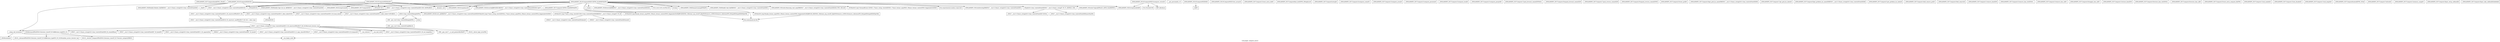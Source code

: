 digraph "Call graph: compute_msd.ll" {
	label="Call graph: compute_msd.ll";

	Node0x561569fef9d0 [shape=record,label="{_ZN9LAMMPS_NS7Compute4lockEPNS_3FixEll}"];
	Node0x561569fb66b0 [shape=record,label="{_ZN9LAMMPS_NS10ComputeMSDC2EPNS_6LAMMPSEiPPc}"];
	Node0x561569fb66b0 -> Node0x561569f7d640;
	Node0x561569fb66b0 -> Node0x561569f7db90;
	Node0x561569fb66b0 -> Node0x561569ffaff0;
	Node0x561569fb66b0 -> Node0x561569f8cd90;
	Node0x561569fb66b0 -> Node0x561569f94c20;
	Node0x561569fb66b0 -> Node0x561569fc77a0;
	Node0x561569fb66b0 -> Node0x56156a012e40;
	Node0x561569fb66b0 -> Node0x561569f7ec50;
	Node0x561569fb66b0 -> Node0x561569fb46b0;
	Node0x561569fb66b0 -> Node0x561569fb12c0;
	Node0x561569fb66b0 -> Node0x561569f7d3f0;
	Node0x561569fb66b0 -> Node0x561569fcf6c0;
	Node0x561569fb66b0 -> Node0x561569f79fc0;
	Node0x561569fb66b0 -> Node0x561569f79e40;
	Node0x561569fb66b0 -> Node0x561569f789e0;
	Node0x561569fb66b0 -> Node0x561569f79d40;
	Node0x561569fb66b0 -> Node0x561569f7ecc0;
	Node0x561569fb66b0 -> Node0x561569f7ee70;
	Node0x561569fb66b0 -> Node0x561569f7a050;
	Node0x561569fb66b0 -> Node0x561569f3a2d0;
	Node0x561569fb66b0 -> Node0x561569fba310;
	Node0x561569fb66b0 -> Node0x56156a0130e0;
	Node0x561569fb66b0 -> Node0x561569f9b870;
	Node0x561569fb66b0 -> Node0x561569faf040;
	Node0x561569fb66b0 -> Node0x561569fd8b50;
	Node0x561569f7ecc0 [shape=record,label="{_ZN3fmt6v9_lmp7vformatB5cxx11ENS0_17basic_string_viewIcEENS0_17basic_format_argsINS0_20basic_format_contextINS0_8appenderEcEEEE}"];
	Node0x561569f7d640 [shape=record,label="{_ZN9LAMMPS_NS7ComputeC2EPNS_6LAMMPSEiPPc}"];
	Node0x561569fc77a0 [shape=record,label="{_ZN9LAMMPS_NS5Error3allERKNSt7__cxx1112basic_stringIcSt11char_traitsIcESaIcEEEiS8_}"];
	Node0x561569f7db90 [shape=record,label="{_ZNSaIcEC1Ev}"];
	Node0x561569ffaff0 [shape=record,label="{_ZNSt7__cxx1112basic_stringIcSt11char_traitsIcESaIcEEC2IS3_EEPKcRKS3_}"];
	Node0x561569ffaff0 -> Node0x561569f8a180;
	Node0x561569ffaff0 -> Node0x561569f91640;
	Node0x561569ffaff0 -> Node0x561569fba310;
	Node0x561569ffaff0 -> Node0x561569f92720;
	Node0x561569ffaff0 -> Node0x561569f92af0;
	Node0x56156a01fdf0 [shape=record,label="{__gxx_personality_v0}"];
	Node0x56156a012e40 [shape=record,label="{_ZNSt7__cxx1112basic_stringIcSt11char_traitsIcESaIcEED1Ev}"];
	Node0x561569f7ec50 [shape=record,label="{_ZNSaIcED1Ev}"];
	Node0x561569f7d3f0 [shape=record,label="{strcmp}"];
	Node0x561569f79d40 [shape=record,label="{_ZN9LAMMPS_NS5utils16missing_cmd_argsERKNSt7__cxx1112basic_stringIcSt11char_traitsIcESaIcEEEiS8_PNS_5ErrorE}"];
	Node0x561569fd8b50 [shape=record,label="{_ZN9LAMMPS_NS5utils7logicalEPKciS2_bPNS_6LAMMPSE}"];
	Node0x561569faf040 [shape=record,label="{_ZN9LAMMPS_NS5Error3allIJRPcEEEvRKNSt7__cxx1112basic_stringIcSt11char_traitsIcESaIcEEEiSB_DpOT_}"];
	Node0x561569faf040 -> Node0x56156a01ff60;
	Node0x561569faf040 -> Node0x56156a020010;
	Node0x561569faf040 -> Node0x56156a020090;
	Node0x56156a0130e0 [shape=record,label="{_ZN9LAMMPS_NS5utils6strdupERKNSt7__cxx1112basic_stringIcSt11char_traitsIcESaIcEEE}"];
	Node0x561569f9b870 [shape=record,label="{_ZStplIcSt11char_traitsIcESaIcEENSt7__cxx1112basic_stringIT_T0_T1_EEPKS5_OS8_}"];
	Node0x561569f9b870 -> Node0x56156a020110;
	Node0x561569f9b870 -> Node0x56156a0201c0;
	Node0x561569f789e0 [shape=record,label="{_ZN9LAMMPS_NS6Modify7add_fixERKNSt7__cxx1112basic_stringIcSt11char_traitsIcESaIcEEEi}"];
	Node0x561569f79e40 [shape=record,label="{__dynamic_cast}"];
	Node0x561569f79fc0 [shape=record,label="{_ZN9LAMMPS_NS6Domain5unmapEPKdiPd}"];
	Node0x561569fcf6c0 [shape=record,label="{_ZN9LAMMPS_NS5Group4massEi}"];
	Node0x561569fb12c0 [shape=record,label="{_ZN9LAMMPS_NS5Group3xcmEidPd}"];
	Node0x561569fb46b0 [shape=record,label="{llvm.umul.with.overflow.i64}"];
	Node0x561569f94c20 [shape=record,label="{_Znam}"];
	Node0x561569f8cd90 [shape=record,label="{_ZN9LAMMPS_NS7ComputeD2Ev}"];
	Node0x561569f99b40 [shape=record,label="{_ZN9LAMMPS_NS10ComputeMSDD2Ev}"];
	Node0x561569f99b40 -> Node0x561569f7db90;
	Node0x561569f99b40 -> Node0x561569ffaff0;
	Node0x561569f99b40 -> Node0x561569f9dec0;
	Node0x561569f99b40 -> Node0x56156a012e40;
	Node0x561569f99b40 -> Node0x561569f7ec50;
	Node0x561569f99b40 -> Node0x561569f9f700;
	Node0x561569f99b40 -> Node0x561569fa0080;
	Node0x561569f99b40 -> Node0x561569f8cd90;
	Node0x561569f9dec0 [shape=record,label="{_ZN9LAMMPS_NS6Modify10delete_fixERKNSt7__cxx1112basic_stringIcSt11char_traitsIcESaIcEEE}"];
	Node0x561569fa0080 [shape=record,label="{__clang_call_terminate}"];
	Node0x561569fa0080 -> Node0x561569fa0a20;
	Node0x561569fa0080 -> Node0x56156a00bd40;
	Node0x561569fa0a20 [shape=record,label="{__cxa_begin_catch}"];
	Node0x561569f8a180 [shape=record,label="{_ZNSt7__cxx1112basic_stringIcSt11char_traitsIcESaIcEE13_M_local_dataEv}"];
	Node0x561569f91640 [shape=record,label="{_ZNSt7__cxx1112basic_stringIcSt11char_traitsIcESaIcEE12_Alloc_hiderC1EPcRKS3_}"];
	Node0x561569f92720 [shape=record,label="{_ZNSt7__cxx1112basic_stringIcSt11char_traitsIcESaIcEE12_M_constructIPKcEEvT_S8_}"];
	Node0x561569f92720 -> Node0x561569ffcdc0;
	Node0x56156a00bd40 [shape=record,label="{_ZSt9terminatev}"];
	Node0x561569f9f700 [shape=record,label="{_ZdaPv}"];
	Node0x561569fa8dc0 [shape=record,label="{_ZN9LAMMPS_NS10ComputeMSDD0Ev}"];
	Node0x561569fa8dc0 -> Node0x561569fafb50;
	Node0x561569fafb50 [shape=record,label="{_ZdlPv}"];
	Node0x561569fb0dc0 [shape=record,label="{_ZN9LAMMPS_NS10ComputeMSD4initEv}"];
	Node0x561569fb0dc0 -> Node0x561569f7db90;
	Node0x561569fb0dc0 -> Node0x561569ffaff0;
	Node0x561569fb0dc0 -> Node0x561569fb1c70;
	Node0x561569fb0dc0 -> Node0x561569f79e40;
	Node0x561569fb0dc0 -> Node0x56156a012e40;
	Node0x561569fb0dc0 -> Node0x561569fcf6c0;
	Node0x561569fb0dc0 -> Node0x561569f7ec50;
	Node0x561569fb0dc0 -> Node0x561569fb4a90;
	Node0x561569fb0dc0 -> Node0x561569faf040;
	Node0x561569fb1c70 [shape=record,label="{_ZNK9LAMMPS_NS6Modify13get_fix_by_idERKNSt7__cxx1112basic_stringIcSt11char_traitsIcESaIcEEE}"];
	Node0x561569fb4a90 [shape=record,label="{_ZN9LAMMPS_NS5Group5countEi}"];
	Node0x561569fb62c0 [shape=record,label="{_ZN9LAMMPS_NS10ComputeMSD14compute_vectorEv}"];
	Node0x561569fb62c0 -> Node0x561569fb12c0;
	Node0x561569fb62c0 -> Node0x561569fb6870;
	Node0x561569fb62c0 -> Node0x561569fb6da0;
	Node0x561569fb6870 [shape=record,label="{llvm.fmuladd.f64}"];
	Node0x561569fb6da0 [shape=record,label="{MPI_Allreduce}"];
	Node0x561569fb8dd0 [shape=record,label="{_ZN9LAMMPS_NS10ComputeMSD10set_arraysEi}"];
	Node0x561569fb9650 [shape=record,label="{_ZN9LAMMPS_NS7Compute15reset_extra_dofEv}"];
	Node0x561569fba9a0 [shape=record,label="{_ZN9LAMMPS_NS7Compute9init_listEiPNS_9NeighListE}"];
	Node0x561569fbbbf0 [shape=record,label="{_ZN9LAMMPS_NS7Compute5setupEv}"];
	Node0x561569fbc930 [shape=record,label="{_ZN9LAMMPS_NS7Compute14compute_scalarEv}"];
	Node0x561569fbcdf0 [shape=record,label="{_ZN9LAMMPS_NS7Compute13compute_arrayEv}"];
	Node0x561569fd2a20 [shape=record,label="{_ZN9LAMMPS_NS7Compute15compute_peratomEv}"];
	Node0x561569fbe5e0 [shape=record,label="{_ZN9LAMMPS_NS7Compute13compute_localEv}"];
	Node0x561569fbf600 [shape=record,label="{_ZN9LAMMPS_NS7Compute15compute_pergridEv}"];
	Node0x561569fbfc70 [shape=record,label="{_ZN9LAMMPS_NS7Compute17pack_forward_commEiPiPdiS1_}"];
	Node0x561569fc0820 [shape=record,label="{_ZN9LAMMPS_NS7Compute19unpack_forward_commEiiPd}"];
	Node0x561569ffaf80 [shape=record,label="{_ZN9LAMMPS_NS7Compute17pack_reverse_commEiiPd}"];
	Node0x561569fc0960 [shape=record,label="{_ZN9LAMMPS_NS7Compute19unpack_reverse_commEiPiPd}"];
	Node0x561569fc1230 [shape=record,label="{_ZN9LAMMPS_NS7Compute10reset_gridEv}"];
	Node0x561569fc22c0 [shape=record,label="{_ZN9LAMMPS_NS7Compute16get_grid_by_nameERKNSt7__cxx1112basic_stringIcSt11char_traitsIcESaIcEEERi}"];
	Node0x561569fc28e0 [shape=record,label="{_ZN9LAMMPS_NS7Compute17get_grid_by_indexEi}"];
	Node0x561569fc37c0 [shape=record,label="{_ZN9LAMMPS_NS7Compute20get_griddata_by_nameEiRKNSt7__cxx1112basic_stringIcSt11char_traitsIcESaIcEEERi}"];
	Node0x561569fc4710 [shape=record,label="{_ZN9LAMMPS_NS7Compute21get_griddata_by_indexEi}"];
	Node0x561569fc5b20 [shape=record,label="{_ZN9LAMMPS_NS7Compute14dof_remove_preEv}"];
	Node0x561569fc6bd0 [shape=record,label="{_ZN9LAMMPS_NS7Compute10dof_removeEi}"];
	Node0x561569fc7a90 [shape=record,label="{_ZN9LAMMPS_NS7Compute11remove_biasEiPd}"];
	Node0x561569fca120 [shape=record,label="{_ZN9LAMMPS_NS7Compute15remove_bias_thrEiPdS1_}"];
	Node0x561569fd5140 [shape=record,label="{_ZN9LAMMPS_NS7Compute15remove_bias_allEv}"];
	Node0x561569fd79f0 [shape=record,label="{_ZN9LAMMPS_NS7Compute16reapply_bias_allEv}"];
	Node0x561569fd82b0 [shape=record,label="{_ZN9LAMMPS_NS7Compute12restore_biasEiPd}"];
	Node0x561569fdbd70 [shape=record,label="{_ZN9LAMMPS_NS7Compute16restore_bias_thrEiPdS1_}"];
	Node0x561569fdc5f0 [shape=record,label="{_ZN9LAMMPS_NS7Compute16restore_bias_allEv}"];
	Node0x561569fdd520 [shape=record,label="{_ZN9LAMMPS_NS7Compute23reset_extra_compute_fixEPKc}"];
	Node0x561569ffe200 [shape=record,label="{_ZN9LAMMPS_NS7Compute11lock_enableEv}"];
	Node0x561569fe0c30 [shape=record,label="{_ZN9LAMMPS_NS7Compute12lock_disableEv}"];
	Node0x561569fee4c0 [shape=record,label="{_ZN9LAMMPS_NS7Compute11lock_lengthEv}"];
	Node0x561569ff11a0 [shape=record,label="{_ZN9LAMMPS_NS7Compute6unlockEPNS_3FixE}"];
	Node0x561569ff1f70 [shape=record,label="{_ZN9LAMMPS_NS7Compute7refreshEv}"];
	Node0x561569ff31f0 [shape=record,label="{_ZN9LAMMPS_NS7Compute12memory_usageEv}"];
	Node0x561569ff3e90 [shape=record,label="{_ZN9LAMMPS_NS7Compute19pair_setup_callbackEii}"];
	Node0x56156a020110 [shape=record,label="{_ZNSt7__cxx1112basic_stringIcSt11char_traitsIcESaIcEE6insertEmPKc}"];
	Node0x56156a0201c0 [shape=record,label="{_ZNSt7__cxx1112basic_stringIcSt11char_traitsIcESaIcEEC1EOS4_}"];
	Node0x561569ff58a0 [shape=record,label="{_ZN9LAMMPS_NS7Compute19pair_tally_callbackEiiiidddddd}"];
	Node0x561569fba310 [shape=record,label="{_ZNSt11char_traitsIcE6lengthEPKc}"];
	Node0x561569fba310 -> Node0x561569ffd830;
	Node0x561569fba310 -> Node0x561569fff680;
	Node0x561569f92af0 [shape=record,label="{_ZNSt7__cxx1112basic_stringIcSt11char_traitsIcESaIcEE12_Alloc_hiderD2Ev}"];
	Node0x561569f92af0 -> Node0x56156a000100;
	Node0x561569ffcdc0 [shape=record,label="{_ZNSt7__cxx1112basic_stringIcSt11char_traitsIcESaIcEE16_M_construct_auxIPKcEEvT_S8_St12__false_type}"];
	Node0x561569ffcdc0 -> Node0x56156a000720;
	Node0x56156a000720 [shape=record,label="{_ZNSt7__cxx1112basic_stringIcSt11char_traitsIcESaIcEE12_M_constructIPKcEEvT_S8_St20forward_iterator_tag}"];
	Node0x56156a000720 -> Node0x56156a001650;
	Node0x56156a000720 -> Node0x56156a0027f0;
	Node0x56156a000720 -> Node0x56156a003050;
	Node0x56156a000720 -> Node0x56156a0002b0;
	Node0x56156a000720 -> Node0x56156a001520;
	Node0x56156a000720 -> Node0x56156a002140;
	Node0x56156a000720 -> Node0x56156a0062d0;
	Node0x56156a000720 -> Node0x56156a006c10;
	Node0x56156a000720 -> Node0x561569fa0a20;
	Node0x56156a000720 -> Node0x56156a007bc0;
	Node0x56156a000720 -> Node0x56156a0076d0;
	Node0x56156a000720 -> Node0x561569f84850;
	Node0x56156a000720 -> Node0x561569f84520;
	Node0x56156a000720 -> Node0x561569fa0080;
	Node0x56156a001650 [shape=record,label="{_ZN9__gnu_cxx17__is_null_pointerIKcEEbPT_}"];
	Node0x56156a0027f0 [shape=record,label="{_ZSt19__throw_logic_errorPKc}"];
	Node0x56156a003050 [shape=record,label="{_ZSt8distanceIPKcENSt15iterator_traitsIT_E15difference_typeES3_S3_}"];
	Node0x56156a003050 -> Node0x561569ff4c40;
	Node0x56156a003050 -> Node0x561569fedf70;
	Node0x56156a001520 [shape=record,label="{_ZNSt7__cxx1112basic_stringIcSt11char_traitsIcESaIcEE7_M_dataEPc}"];
	Node0x56156a0002b0 [shape=record,label="{_ZNSt7__cxx1112basic_stringIcSt11char_traitsIcESaIcEE9_M_createERmm}"];
	Node0x56156a002140 [shape=record,label="{_ZNSt7__cxx1112basic_stringIcSt11char_traitsIcESaIcEE11_M_capacityEm}"];
	Node0x56156a006c10 [shape=record,label="{_ZNSt7__cxx1112basic_stringIcSt11char_traitsIcESaIcEE13_S_copy_charsEPcPKcS7_}"];
	Node0x56156a0062d0 [shape=record,label="{_ZNKSt7__cxx1112basic_stringIcSt11char_traitsIcESaIcEE7_M_dataEv}"];
	Node0x56156a007bc0 [shape=record,label="{_ZNSt7__cxx1112basic_stringIcSt11char_traitsIcESaIcEE10_M_disposeEv}"];
	Node0x56156a0076d0 [shape=record,label="{__cxa_rethrow}"];
	Node0x561569f84850 [shape=record,label="{__cxa_end_catch}"];
	Node0x561569f84520 [shape=record,label="{_ZNSt7__cxx1112basic_stringIcSt11char_traitsIcESaIcEE13_M_set_lengthEm}"];
	Node0x561569fedf70 [shape=record,label="{_ZSt10__distanceIPKcENSt15iterator_traitsIT_E15difference_typeES3_S3_St26random_access_iterator_tag}"];
	Node0x561569ff4c40 [shape=record,label="{_ZSt19__iterator_categoryIPKcENSt15iterator_traitsIT_E17iterator_categoryERKS3_}"];
	Node0x561569ffd830 [shape=record,label="{_ZN9__gnu_cxx11char_traitsIcE6lengthEPKc}"];
	Node0x561569ffd830 -> Node0x561569ff6b90;
	Node0x561569fff680 [shape=record,label="{strlen}"];
	Node0x561569ff6b90 [shape=record,label="{_ZN9__gnu_cxx11char_traitsIcE2eqERKcS3_}"];
	Node0x56156a000100 [shape=record,label="{_ZNSaIcED2Ev}"];
	Node0x56156a020090 [shape=record,label="{_ZN9LAMMPS_NS5Error4_allERKNSt7__cxx1112basic_stringIcSt11char_traitsIcESaIcEEEiN3fmt6v9_lmp17basic_string_viewIcEENSA_17basic_format_argsINSA_20basic_format_contextINSA_8appenderEcEEEE}"];
	Node0x56156a01ff60 [shape=record,label="{_ZN3fmt6v9_lmp17basic_string_viewIcEC2ISt11char_traitsIcESaIcEEERKNSt7__cxx1112basic_stringIcT_T0_EE}"];
	Node0x56156a01ff60 -> Node0x561569fed130;
	Node0x56156a01ff60 -> Node0x56156a006b20;
	Node0x56156a020010 [shape=record,label="{_ZN3fmt6v9_lmp16make_format_argsINS0_20basic_format_contextINS0_8appenderEcEEJRPcEEENS0_16format_arg_storeIT_JDpNSt9remove_cvINSt16remove_referenceIT0_E4typeEE4typeEEEEDpOSB_}"];
	Node0x56156a020010 -> Node0x561569f7a050;
	Node0x561569fed130 [shape=record,label="{_ZNKSt7__cxx1112basic_stringIcSt11char_traitsIcESaIcEE4dataEv}"];
	Node0x56156a006b20 [shape=record,label="{_ZNKSt7__cxx1112basic_stringIcSt11char_traitsIcESaIcEE4sizeEv}"];
	Node0x561569f7a050 [shape=record,label="{llvm.memcpy.p0.p0.i64}"];
	Node0x561569f7ee70 [shape=record,label="{_ZN3fmt6v9_lmp16make_format_argsINS0_20basic_format_contextINS0_8appenderEcEEJRPcS6_EEENS0_16format_arg_storeIT_JDpNSt9remove_cvINSt16remove_referenceIT0_E4typeEE4typeEEEEDpOSB_}"];
	Node0x561569f7ee70 -> Node0x561569f7a050;
	Node0x561569f3a2d0 [shape=record,label="{llvm.experimental.noalias.scope.decl}"];
}

